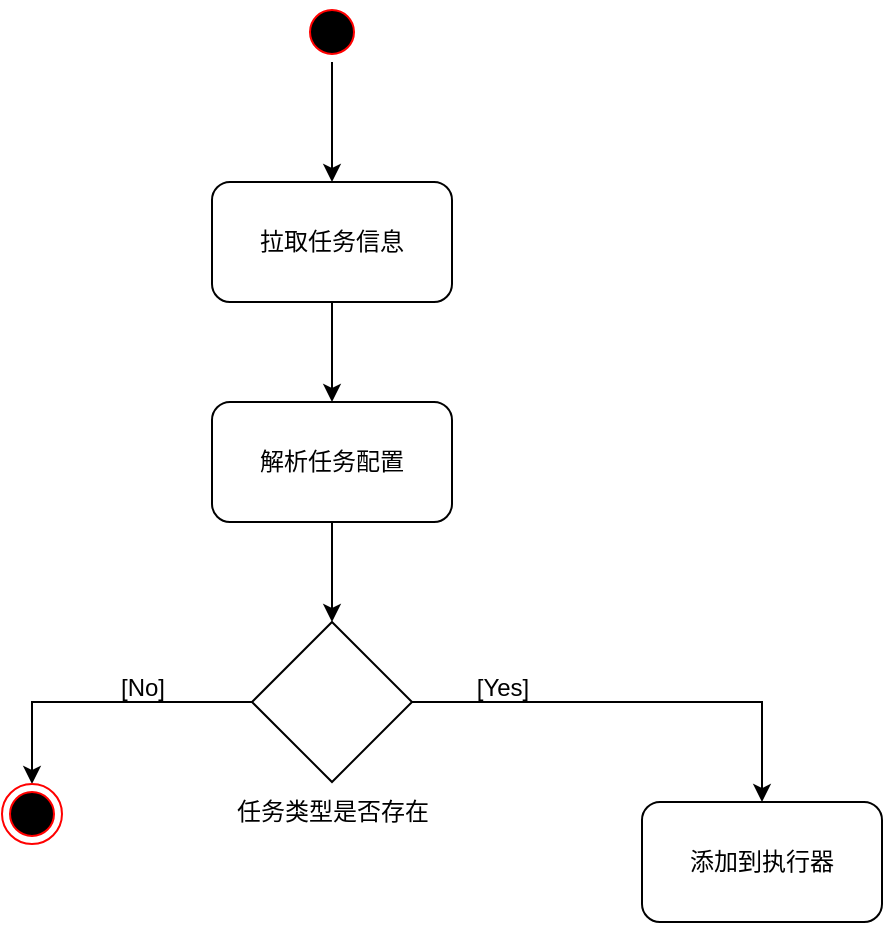 <mxfile version="21.5.2" type="github">
  <diagram name="第 1 页" id="f_KIuMrbU2nGaqMX8C9C">
    <mxGraphModel dx="1193" dy="571" grid="1" gridSize="10" guides="1" tooltips="1" connect="1" arrows="1" fold="1" page="1" pageScale="1" pageWidth="827" pageHeight="1169" math="0" shadow="0">
      <root>
        <mxCell id="0" />
        <mxCell id="1" parent="0" />
        <mxCell id="zEnyXZQ2qtf-XZhW1Qae-5" style="edgeStyle=orthogonalEdgeStyle;rounded=0;orthogonalLoop=1;jettySize=auto;html=1;entryX=0.5;entryY=0;entryDx=0;entryDy=0;" edge="1" parent="1" source="zEnyXZQ2qtf-XZhW1Qae-1" target="zEnyXZQ2qtf-XZhW1Qae-3">
          <mxGeometry relative="1" as="geometry" />
        </mxCell>
        <mxCell id="zEnyXZQ2qtf-XZhW1Qae-1" value="" style="ellipse;html=1;shape=startState;fillColor=#000000;strokeColor=#ff0000;" vertex="1" parent="1">
          <mxGeometry x="350" y="60" width="30" height="30" as="geometry" />
        </mxCell>
        <mxCell id="zEnyXZQ2qtf-XZhW1Qae-4" style="edgeStyle=orthogonalEdgeStyle;rounded=0;orthogonalLoop=1;jettySize=auto;html=1;exitX=0.5;exitY=1;exitDx=0;exitDy=0;" edge="1" parent="1" source="zEnyXZQ2qtf-XZhW1Qae-3">
          <mxGeometry relative="1" as="geometry">
            <mxPoint x="365" y="260" as="targetPoint" />
          </mxGeometry>
        </mxCell>
        <mxCell id="zEnyXZQ2qtf-XZhW1Qae-3" value="拉取任务信息" style="rounded=1;whiteSpace=wrap;html=1;" vertex="1" parent="1">
          <mxGeometry x="305" y="150" width="120" height="60" as="geometry" />
        </mxCell>
        <mxCell id="zEnyXZQ2qtf-XZhW1Qae-7" style="edgeStyle=orthogonalEdgeStyle;rounded=0;orthogonalLoop=1;jettySize=auto;html=1;" edge="1" parent="1" source="zEnyXZQ2qtf-XZhW1Qae-6">
          <mxGeometry relative="1" as="geometry">
            <mxPoint x="365" y="370" as="targetPoint" />
          </mxGeometry>
        </mxCell>
        <mxCell id="zEnyXZQ2qtf-XZhW1Qae-6" value="解析任务配置" style="rounded=1;whiteSpace=wrap;html=1;" vertex="1" parent="1">
          <mxGeometry x="305" y="260" width="120" height="60" as="geometry" />
        </mxCell>
        <mxCell id="zEnyXZQ2qtf-XZhW1Qae-10" style="edgeStyle=orthogonalEdgeStyle;rounded=0;orthogonalLoop=1;jettySize=auto;html=1;entryX=0.5;entryY=0;entryDx=0;entryDy=0;" edge="1" parent="1" source="zEnyXZQ2qtf-XZhW1Qae-8" target="zEnyXZQ2qtf-XZhW1Qae-11">
          <mxGeometry relative="1" as="geometry">
            <mxPoint x="230" y="410" as="targetPoint" />
          </mxGeometry>
        </mxCell>
        <mxCell id="zEnyXZQ2qtf-XZhW1Qae-13" style="edgeStyle=orthogonalEdgeStyle;rounded=0;orthogonalLoop=1;jettySize=auto;html=1;entryX=0.5;entryY=0;entryDx=0;entryDy=0;" edge="1" parent="1" source="zEnyXZQ2qtf-XZhW1Qae-8" target="zEnyXZQ2qtf-XZhW1Qae-15">
          <mxGeometry relative="1" as="geometry">
            <mxPoint x="670" y="410" as="targetPoint" />
          </mxGeometry>
        </mxCell>
        <mxCell id="zEnyXZQ2qtf-XZhW1Qae-8" value="" style="rhombus;whiteSpace=wrap;html=1;" vertex="1" parent="1">
          <mxGeometry x="325" y="370" width="80" height="80" as="geometry" />
        </mxCell>
        <mxCell id="zEnyXZQ2qtf-XZhW1Qae-9" value="任务类型是否存在" style="text;html=1;align=center;verticalAlign=middle;resizable=0;points=[];autosize=1;strokeColor=none;fillColor=none;" vertex="1" parent="1">
          <mxGeometry x="305" y="450" width="120" height="30" as="geometry" />
        </mxCell>
        <mxCell id="zEnyXZQ2qtf-XZhW1Qae-11" value="" style="ellipse;html=1;shape=endState;fillColor=#000000;strokeColor=#ff0000;" vertex="1" parent="1">
          <mxGeometry x="200" y="451" width="30" height="30" as="geometry" />
        </mxCell>
        <mxCell id="zEnyXZQ2qtf-XZhW1Qae-12" value="[No]" style="text;html=1;align=center;verticalAlign=middle;resizable=0;points=[];autosize=1;strokeColor=none;fillColor=none;" vertex="1" parent="1">
          <mxGeometry x="245" y="388" width="50" height="30" as="geometry" />
        </mxCell>
        <mxCell id="zEnyXZQ2qtf-XZhW1Qae-14" value="[Yes]" style="text;html=1;align=center;verticalAlign=middle;resizable=0;points=[];autosize=1;strokeColor=none;fillColor=none;" vertex="1" parent="1">
          <mxGeometry x="425" y="388" width="50" height="30" as="geometry" />
        </mxCell>
        <mxCell id="zEnyXZQ2qtf-XZhW1Qae-15" value="添加到执行器" style="rounded=1;whiteSpace=wrap;html=1;" vertex="1" parent="1">
          <mxGeometry x="520" y="460" width="120" height="60" as="geometry" />
        </mxCell>
      </root>
    </mxGraphModel>
  </diagram>
</mxfile>
